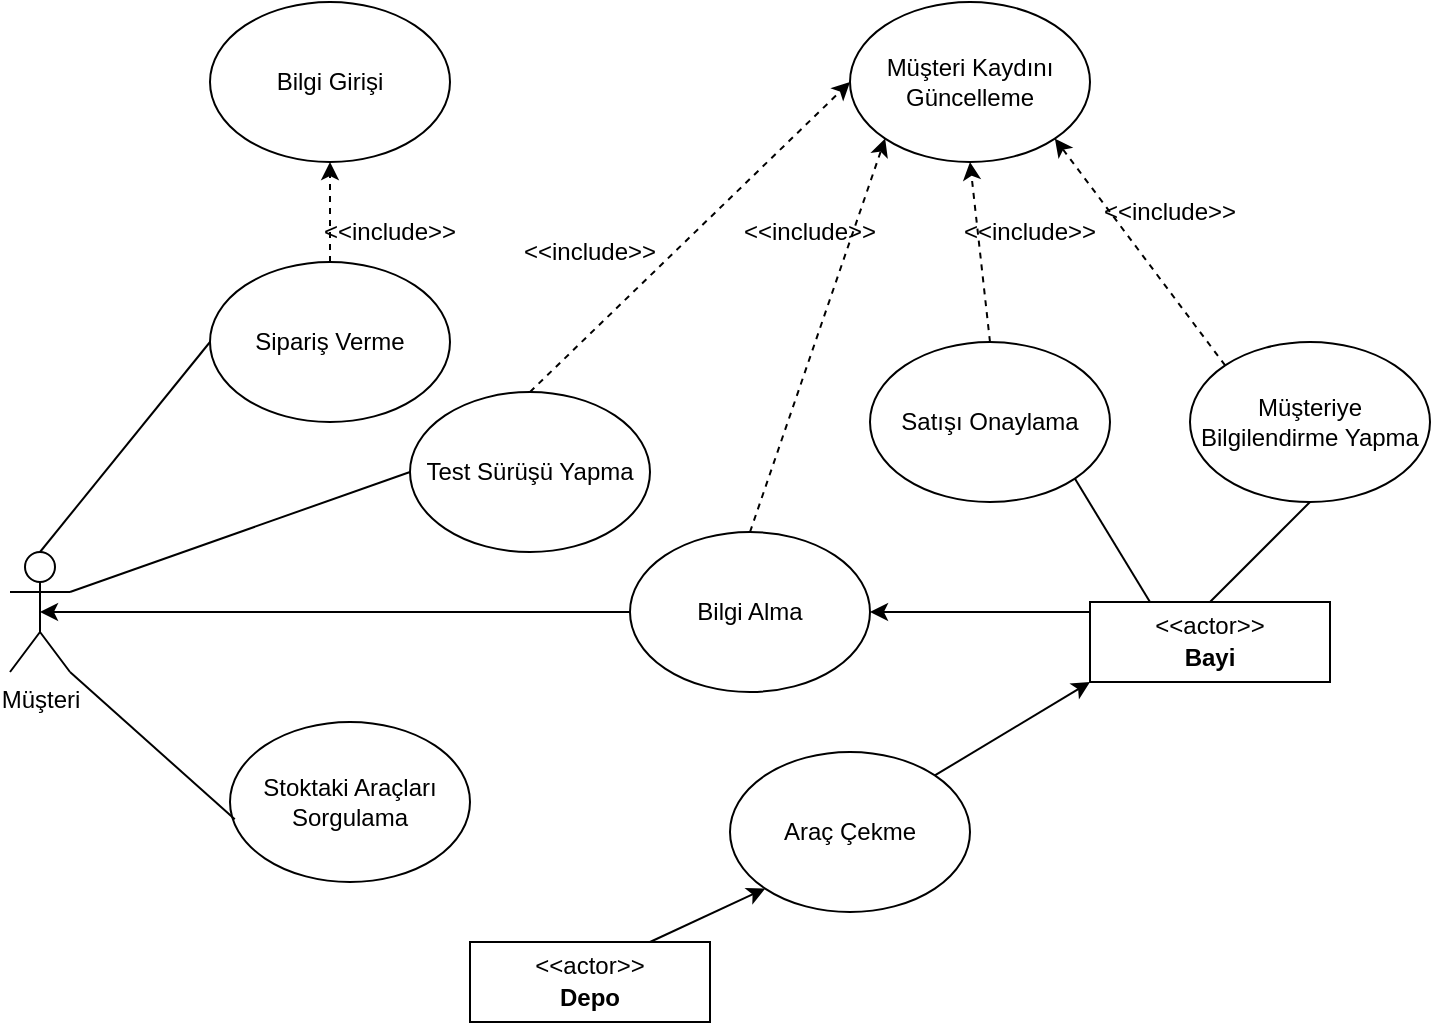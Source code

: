 <mxfile version="26.2.13">
  <diagram name="Sayfa -1" id="X-VM2zPhGA3CFvxgHZqU">
    <mxGraphModel dx="1044" dy="534" grid="1" gridSize="10" guides="1" tooltips="1" connect="1" arrows="1" fold="1" page="1" pageScale="1" pageWidth="827" pageHeight="1169" math="0" shadow="0">
      <root>
        <mxCell id="0" />
        <mxCell id="1" parent="0" />
        <mxCell id="dp5F_s6Nj8RVhwZsUuF0-4" value="Müşteri" style="shape=umlActor;verticalLabelPosition=bottom;verticalAlign=top;html=1;outlineConnect=0;textShadow=0;" parent="1" vertex="1">
          <mxGeometry x="70" y="305" width="30" height="60" as="geometry" />
        </mxCell>
        <mxCell id="dp5F_s6Nj8RVhwZsUuF0-6" value="Stoktaki Araçları Sorgulama" style="ellipse;whiteSpace=wrap;html=1;" parent="1" vertex="1">
          <mxGeometry x="180" y="390" width="120" height="80" as="geometry" />
        </mxCell>
        <mxCell id="dp5F_s6Nj8RVhwZsUuF0-7" value="Sipariş Verme" style="ellipse;whiteSpace=wrap;html=1;" parent="1" vertex="1">
          <mxGeometry x="170" y="160" width="120" height="80" as="geometry" />
        </mxCell>
        <mxCell id="dp5F_s6Nj8RVhwZsUuF0-9" value="Araç Çekme" style="ellipse;whiteSpace=wrap;html=1;" parent="1" vertex="1">
          <mxGeometry x="430" y="405" width="120" height="80" as="geometry" />
        </mxCell>
        <mxCell id="dp5F_s6Nj8RVhwZsUuF0-10" value="" style="endArrow=classic;html=1;rounded=0;exitX=0.75;exitY=0;exitDx=0;exitDy=0;entryX=0;entryY=1;entryDx=0;entryDy=0;" parent="1" source="PK9hX_vZC2HyedBlvUml-5" target="dp5F_s6Nj8RVhwZsUuF0-9" edge="1">
          <mxGeometry width="50" height="50" relative="1" as="geometry">
            <mxPoint x="375" y="505" as="sourcePoint" />
            <mxPoint x="470" y="555" as="targetPoint" />
          </mxGeometry>
        </mxCell>
        <mxCell id="dp5F_s6Nj8RVhwZsUuF0-11" value="" style="endArrow=classic;html=1;rounded=0;exitX=1;exitY=0;exitDx=0;exitDy=0;entryX=0;entryY=1;entryDx=0;entryDy=0;" parent="1" source="dp5F_s6Nj8RVhwZsUuF0-9" target="PK9hX_vZC2HyedBlvUml-3" edge="1">
          <mxGeometry width="50" height="50" relative="1" as="geometry">
            <mxPoint x="460" y="525" as="sourcePoint" />
            <mxPoint x="630" y="375" as="targetPoint" />
          </mxGeometry>
        </mxCell>
        <mxCell id="dp5F_s6Nj8RVhwZsUuF0-12" value="Müşteriye Bilgilendirme Yapma" style="ellipse;whiteSpace=wrap;html=1;" parent="1" vertex="1">
          <mxGeometry x="660" y="200" width="120" height="80" as="geometry" />
        </mxCell>
        <mxCell id="dp5F_s6Nj8RVhwZsUuF0-14" value="" style="endArrow=none;html=1;rounded=0;entryX=0.5;entryY=0;entryDx=0;entryDy=0;exitX=0.5;exitY=1;exitDx=0;exitDy=0;" parent="1" source="dp5F_s6Nj8RVhwZsUuF0-12" target="PK9hX_vZC2HyedBlvUml-2" edge="1">
          <mxGeometry width="50" height="50" relative="1" as="geometry">
            <mxPoint x="440" y="335" as="sourcePoint" />
            <mxPoint x="660" y="335" as="targetPoint" />
          </mxGeometry>
        </mxCell>
        <mxCell id="dp5F_s6Nj8RVhwZsUuF0-17" value="" style="endArrow=none;html=1;rounded=0;exitX=1;exitY=1;exitDx=0;exitDy=0;exitPerimeter=0;entryX=0.02;entryY=0.608;entryDx=0;entryDy=0;entryPerimeter=0;" parent="1" source="dp5F_s6Nj8RVhwZsUuF0-4" target="dp5F_s6Nj8RVhwZsUuF0-6" edge="1">
          <mxGeometry width="50" height="50" relative="1" as="geometry">
            <mxPoint x="120" y="535" as="sourcePoint" />
            <mxPoint x="170" y="485" as="targetPoint" />
          </mxGeometry>
        </mxCell>
        <mxCell id="dp5F_s6Nj8RVhwZsUuF0-18" value="" style="endArrow=none;html=1;rounded=0;exitX=0.5;exitY=0;exitDx=0;exitDy=0;exitPerimeter=0;entryX=0;entryY=0.5;entryDx=0;entryDy=0;" parent="1" source="dp5F_s6Nj8RVhwZsUuF0-4" target="dp5F_s6Nj8RVhwZsUuF0-7" edge="1">
          <mxGeometry width="50" height="50" relative="1" as="geometry">
            <mxPoint x="130" y="211" as="sourcePoint" />
            <mxPoint x="187.5" y="365" as="targetPoint" />
          </mxGeometry>
        </mxCell>
        <mxCell id="dp5F_s6Nj8RVhwZsUuF0-19" value="Bilgi Alma" style="ellipse;whiteSpace=wrap;html=1;" parent="1" vertex="1">
          <mxGeometry x="380" y="295" width="120" height="80" as="geometry" />
        </mxCell>
        <mxCell id="dp5F_s6Nj8RVhwZsUuF0-20" value="" style="endArrow=classic;html=1;rounded=0;exitX=0;exitY=0.25;exitDx=0;exitDy=0;entryX=1;entryY=0.5;entryDx=0;entryDy=0;" parent="1" source="PK9hX_vZC2HyedBlvUml-2" target="dp5F_s6Nj8RVhwZsUuF0-19" edge="1">
          <mxGeometry width="50" height="50" relative="1" as="geometry">
            <mxPoint x="630" y="335" as="sourcePoint" />
            <mxPoint x="280" y="395" as="targetPoint" />
          </mxGeometry>
        </mxCell>
        <mxCell id="dp5F_s6Nj8RVhwZsUuF0-21" value="" style="endArrow=classic;html=1;rounded=0;exitX=0;exitY=0.5;exitDx=0;exitDy=0;entryX=0.5;entryY=0.5;entryDx=0;entryDy=0;entryPerimeter=0;" parent="1" source="dp5F_s6Nj8RVhwZsUuF0-19" target="dp5F_s6Nj8RVhwZsUuF0-4" edge="1">
          <mxGeometry width="50" height="50" relative="1" as="geometry">
            <mxPoint x="150" y="415" as="sourcePoint" />
            <mxPoint x="140" y="290" as="targetPoint" />
          </mxGeometry>
        </mxCell>
        <mxCell id="dp5F_s6Nj8RVhwZsUuF0-22" value="Test Sürüşü Yapma" style="ellipse;whiteSpace=wrap;html=1;" parent="1" vertex="1">
          <mxGeometry x="270" y="225" width="120" height="80" as="geometry" />
        </mxCell>
        <mxCell id="dp5F_s6Nj8RVhwZsUuF0-23" value="Müşteri Kaydını Güncelleme" style="ellipse;whiteSpace=wrap;html=1;" parent="1" vertex="1">
          <mxGeometry x="490" y="30" width="120" height="80" as="geometry" />
        </mxCell>
        <mxCell id="dp5F_s6Nj8RVhwZsUuF0-26" value="" style="endArrow=none;html=1;rounded=0;exitX=1;exitY=0.333;exitDx=0;exitDy=0;exitPerimeter=0;entryX=0;entryY=0.5;entryDx=0;entryDy=0;" parent="1" source="dp5F_s6Nj8RVhwZsUuF0-4" target="dp5F_s6Nj8RVhwZsUuF0-22" edge="1">
          <mxGeometry width="50" height="50" relative="1" as="geometry">
            <mxPoint x="280" y="435" as="sourcePoint" />
            <mxPoint x="330" y="385" as="targetPoint" />
          </mxGeometry>
        </mxCell>
        <mxCell id="dp5F_s6Nj8RVhwZsUuF0-27" value="Bilgi Girişi" style="ellipse;whiteSpace=wrap;html=1;" parent="1" vertex="1">
          <mxGeometry x="170" y="30" width="120" height="80" as="geometry" />
        </mxCell>
        <mxCell id="dp5F_s6Nj8RVhwZsUuF0-30" value="&amp;lt;&amp;lt;include&amp;gt;&amp;gt;" style="text;html=1;align=center;verticalAlign=middle;whiteSpace=wrap;rounded=0;" parent="1" vertex="1">
          <mxGeometry x="230" y="130" width="60" height="30" as="geometry" />
        </mxCell>
        <mxCell id="dp5F_s6Nj8RVhwZsUuF0-31" value="Satışı Onaylama" style="ellipse;whiteSpace=wrap;html=1;" parent="1" vertex="1">
          <mxGeometry x="500" y="200" width="120" height="80" as="geometry" />
        </mxCell>
        <mxCell id="dp5F_s6Nj8RVhwZsUuF0-32" value="" style="endArrow=none;html=1;rounded=0;exitX=0.25;exitY=0;exitDx=0;exitDy=0;entryX=1;entryY=1;entryDx=0;entryDy=0;" parent="1" source="PK9hX_vZC2HyedBlvUml-2" target="dp5F_s6Nj8RVhwZsUuF0-31" edge="1">
          <mxGeometry width="50" height="50" relative="1" as="geometry">
            <mxPoint x="637.5" y="321" as="sourcePoint" />
            <mxPoint x="540" y="185" as="targetPoint" />
          </mxGeometry>
        </mxCell>
        <mxCell id="dp5F_s6Nj8RVhwZsUuF0-41" value="" style="html=1;labelBackgroundColor=#ffffff;startArrow=none;startFill=0;startSize=6;endArrow=classic;endFill=1;endSize=6;jettySize=auto;orthogonalLoop=1;strokeWidth=1;dashed=1;fontSize=14;rounded=0;exitX=0.5;exitY=0;exitDx=0;exitDy=0;entryX=0.5;entryY=1;entryDx=0;entryDy=0;" parent="1" source="dp5F_s6Nj8RVhwZsUuF0-7" target="dp5F_s6Nj8RVhwZsUuF0-27" edge="1">
          <mxGeometry width="60" height="60" relative="1" as="geometry">
            <mxPoint x="410" y="150" as="sourcePoint" />
            <mxPoint x="470" y="90" as="targetPoint" />
          </mxGeometry>
        </mxCell>
        <mxCell id="dp5F_s6Nj8RVhwZsUuF0-42" value="" style="html=1;labelBackgroundColor=#ffffff;startArrow=none;startFill=0;startSize=6;endArrow=classic;endFill=1;endSize=6;jettySize=auto;orthogonalLoop=1;strokeWidth=1;dashed=1;fontSize=14;rounded=0;exitX=0.5;exitY=0;exitDx=0;exitDy=0;entryX=0;entryY=1;entryDx=0;entryDy=0;" parent="1" source="dp5F_s6Nj8RVhwZsUuF0-19" target="dp5F_s6Nj8RVhwZsUuF0-23" edge="1">
          <mxGeometry width="60" height="60" relative="1" as="geometry">
            <mxPoint x="420" y="160" as="sourcePoint" />
            <mxPoint x="480" y="100" as="targetPoint" />
          </mxGeometry>
        </mxCell>
        <mxCell id="dp5F_s6Nj8RVhwZsUuF0-43" value="" style="html=1;labelBackgroundColor=#ffffff;startArrow=none;startFill=0;startSize=6;endArrow=classic;endFill=1;endSize=6;jettySize=auto;orthogonalLoop=1;strokeWidth=1;dashed=1;fontSize=14;rounded=0;exitX=0.5;exitY=0;exitDx=0;exitDy=0;entryX=0.5;entryY=1;entryDx=0;entryDy=0;" parent="1" source="dp5F_s6Nj8RVhwZsUuF0-31" target="dp5F_s6Nj8RVhwZsUuF0-23" edge="1">
          <mxGeometry width="60" height="60" relative="1" as="geometry">
            <mxPoint x="430" y="170" as="sourcePoint" />
            <mxPoint x="490" y="110" as="targetPoint" />
          </mxGeometry>
        </mxCell>
        <mxCell id="dp5F_s6Nj8RVhwZsUuF0-44" value="" style="html=1;labelBackgroundColor=#ffffff;startArrow=none;startFill=0;startSize=6;endArrow=classic;endFill=1;endSize=6;jettySize=auto;orthogonalLoop=1;strokeWidth=1;dashed=1;fontSize=14;rounded=0;exitX=0;exitY=0;exitDx=0;exitDy=0;entryX=1;entryY=1;entryDx=0;entryDy=0;" parent="1" source="dp5F_s6Nj8RVhwZsUuF0-12" target="dp5F_s6Nj8RVhwZsUuF0-23" edge="1">
          <mxGeometry width="60" height="60" relative="1" as="geometry">
            <mxPoint x="440" y="180" as="sourcePoint" />
            <mxPoint x="500" y="120" as="targetPoint" />
          </mxGeometry>
        </mxCell>
        <mxCell id="dp5F_s6Nj8RVhwZsUuF0-47" value="&amp;lt;&amp;lt;include&amp;gt;&amp;gt;" style="text;html=1;align=center;verticalAlign=middle;whiteSpace=wrap;rounded=0;" parent="1" vertex="1">
          <mxGeometry x="330" y="140" width="60" height="30" as="geometry" />
        </mxCell>
        <mxCell id="dp5F_s6Nj8RVhwZsUuF0-48" value="&amp;lt;&amp;lt;include&amp;gt;&amp;gt;" style="text;html=1;align=center;verticalAlign=middle;whiteSpace=wrap;rounded=0;" parent="1" vertex="1">
          <mxGeometry x="550" y="130" width="60" height="30" as="geometry" />
        </mxCell>
        <mxCell id="dp5F_s6Nj8RVhwZsUuF0-49" value="&amp;lt;&amp;lt;include&amp;gt;&amp;gt;" style="text;html=1;align=center;verticalAlign=middle;whiteSpace=wrap;rounded=0;" parent="1" vertex="1">
          <mxGeometry x="620" y="120" width="60" height="30" as="geometry" />
        </mxCell>
        <mxCell id="dp5F_s6Nj8RVhwZsUuF0-50" value="" style="html=1;labelBackgroundColor=#ffffff;startArrow=none;startFill=0;startSize=6;endArrow=classic;endFill=1;endSize=6;jettySize=auto;orthogonalLoop=1;strokeWidth=1;dashed=1;fontSize=14;rounded=0;exitX=0.5;exitY=0;exitDx=0;exitDy=0;entryX=0;entryY=0.5;entryDx=0;entryDy=0;" parent="1" source="dp5F_s6Nj8RVhwZsUuF0-22" target="dp5F_s6Nj8RVhwZsUuF0-23" edge="1">
          <mxGeometry width="60" height="60" relative="1" as="geometry">
            <mxPoint x="350" y="150" as="sourcePoint" />
            <mxPoint x="410" y="90" as="targetPoint" />
          </mxGeometry>
        </mxCell>
        <mxCell id="dp5F_s6Nj8RVhwZsUuF0-54" value="&amp;lt;&amp;lt;include&amp;gt;&amp;gt;" style="text;html=1;align=center;verticalAlign=middle;whiteSpace=wrap;rounded=0;" parent="1" vertex="1">
          <mxGeometry x="440" y="130" width="60" height="30" as="geometry" />
        </mxCell>
        <mxCell id="PK9hX_vZC2HyedBlvUml-1" value="" style="fontStyle=1;align=center;verticalAlign=middle;childLayout=stackLayout;horizontal=1;horizontalStack=0;resizeParent=1;resizeParentMax=0;resizeLast=0;marginBottom=0;" vertex="1" parent="1">
          <mxGeometry x="610" y="330" width="120" height="40" as="geometry" />
        </mxCell>
        <mxCell id="PK9hX_vZC2HyedBlvUml-2" value="&amp;lt;&amp;lt;actor&amp;gt;&amp;gt;" style="html=1;align=center;spacing=0;verticalAlign=middle;strokeColor=none;fillColor=none;whiteSpace=wrap;spacingTop=3;" vertex="1" parent="PK9hX_vZC2HyedBlvUml-1">
          <mxGeometry width="120" height="20" as="geometry" />
        </mxCell>
        <mxCell id="PK9hX_vZC2HyedBlvUml-3" value="Bayi" style="html=1;align=center;spacing=0;verticalAlign=middle;strokeColor=none;fillColor=none;whiteSpace=wrap;spacingBottom=4;fontStyle=1" vertex="1" parent="PK9hX_vZC2HyedBlvUml-1">
          <mxGeometry y="20" width="120" height="20" as="geometry" />
        </mxCell>
        <mxCell id="PK9hX_vZC2HyedBlvUml-4" value="" style="fontStyle=1;align=center;verticalAlign=middle;childLayout=stackLayout;horizontal=1;horizontalStack=0;resizeParent=1;resizeParentMax=0;resizeLast=0;marginBottom=0;" vertex="1" parent="1">
          <mxGeometry x="300" y="500" width="120" height="40" as="geometry" />
        </mxCell>
        <mxCell id="PK9hX_vZC2HyedBlvUml-5" value="&amp;lt;&amp;lt;actor&amp;gt;&amp;gt;" style="html=1;align=center;spacing=0;verticalAlign=middle;strokeColor=none;fillColor=none;whiteSpace=wrap;spacingTop=3;" vertex="1" parent="PK9hX_vZC2HyedBlvUml-4">
          <mxGeometry width="120" height="20" as="geometry" />
        </mxCell>
        <mxCell id="PK9hX_vZC2HyedBlvUml-6" value="Depo" style="html=1;align=center;spacing=0;verticalAlign=middle;strokeColor=none;fillColor=none;whiteSpace=wrap;spacingBottom=4;fontStyle=1" vertex="1" parent="PK9hX_vZC2HyedBlvUml-4">
          <mxGeometry y="20" width="120" height="20" as="geometry" />
        </mxCell>
      </root>
    </mxGraphModel>
  </diagram>
</mxfile>
